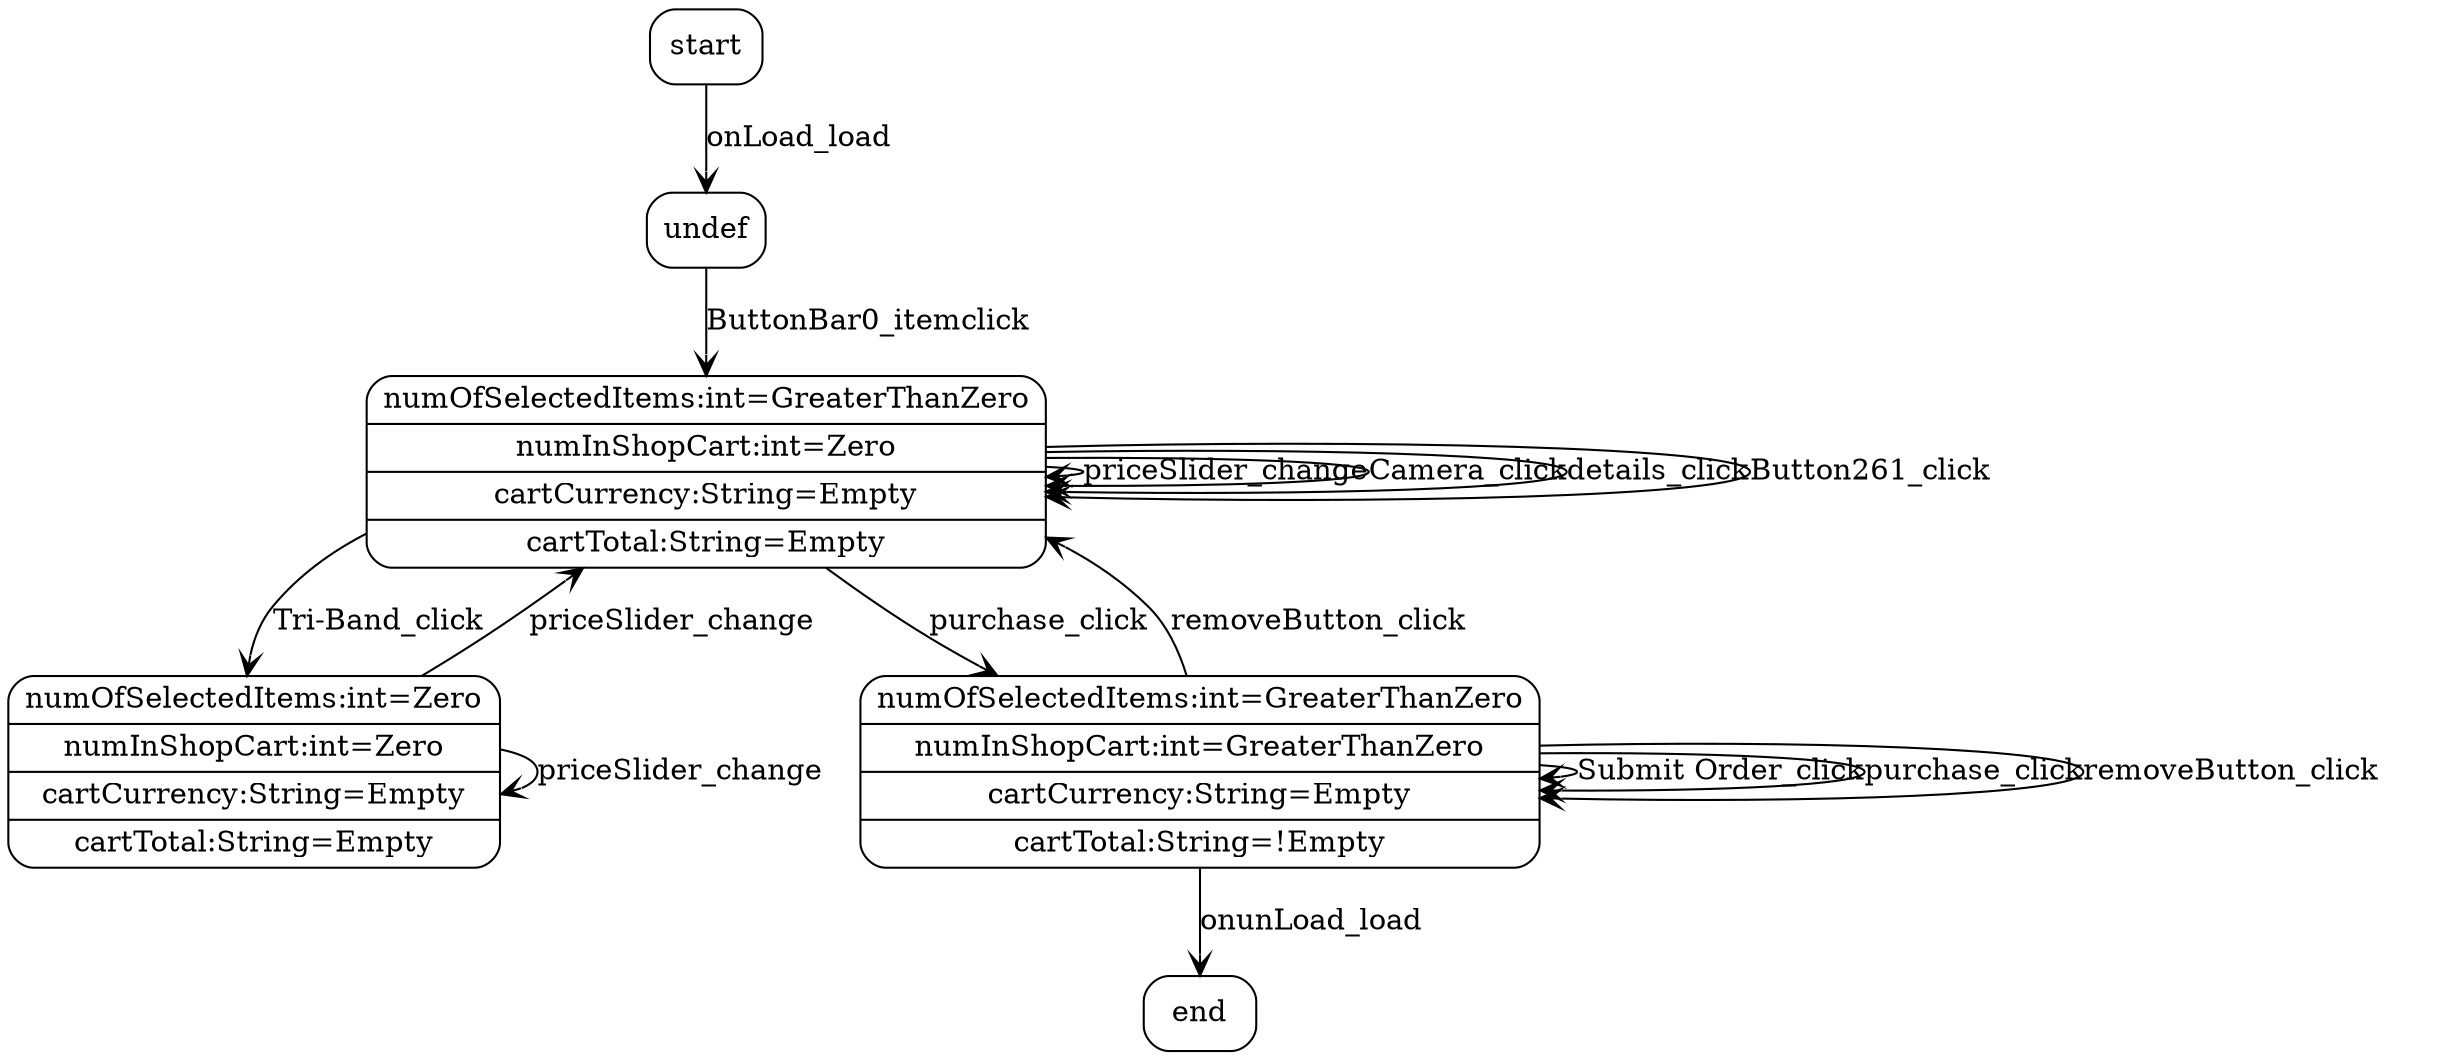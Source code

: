 digraph FSM { 
node [style=rounded] 
S1[shape="record", label="{start}"];
S2[shape="record", label="{undef}"];
S1->S2[arrowhead = "vee",label="onLoad_load"];
S3[shape="record", label="{numOfSelectedItems:int=GreaterThanZero|numInShopCart:int=Zero|cartCurrency:String=Empty|cartTotal:String=Empty}"];
S2->S3[arrowhead = "vee",label="ButtonBar0_itemclick"];
S3->S3[arrowhead = "vee",label="priceSlider_change"];
S3->S3[arrowhead = "vee",label="Camera_click"];
S3->S3[arrowhead = "vee",label="details_click"];
S3->S3[arrowhead = "vee",label="Button261_click"];
S4[shape="record", label="{numOfSelectedItems:int=Zero|numInShopCart:int=Zero|cartCurrency:String=Empty|cartTotal:String=Empty}"];
S3->S4[arrowhead = "vee",label="Tri-Band_click"];
S4->S4[arrowhead = "vee",label="priceSlider_change"];
S4->S3[arrowhead = "vee",label="priceSlider_change"];
S5[shape="record", label="{numOfSelectedItems:int=GreaterThanZero|numInShopCart:int=GreaterThanZero|cartCurrency:String=Empty|cartTotal:String=!Empty}"];
S3->S5[arrowhead = "vee",label="purchase_click"];
S5->S5[arrowhead = "vee",label="Submit Order_click"];
S6[shape="record", label="{end}"];
S5->S6[arrowhead = "vee",label="onunLoad_load"];
S5->S5[arrowhead = "vee",label="purchase_click"];
S5->S3[arrowhead = "vee",label="removeButton_click"];
S5->S5[arrowhead = "vee",label="removeButton_click"];
}
